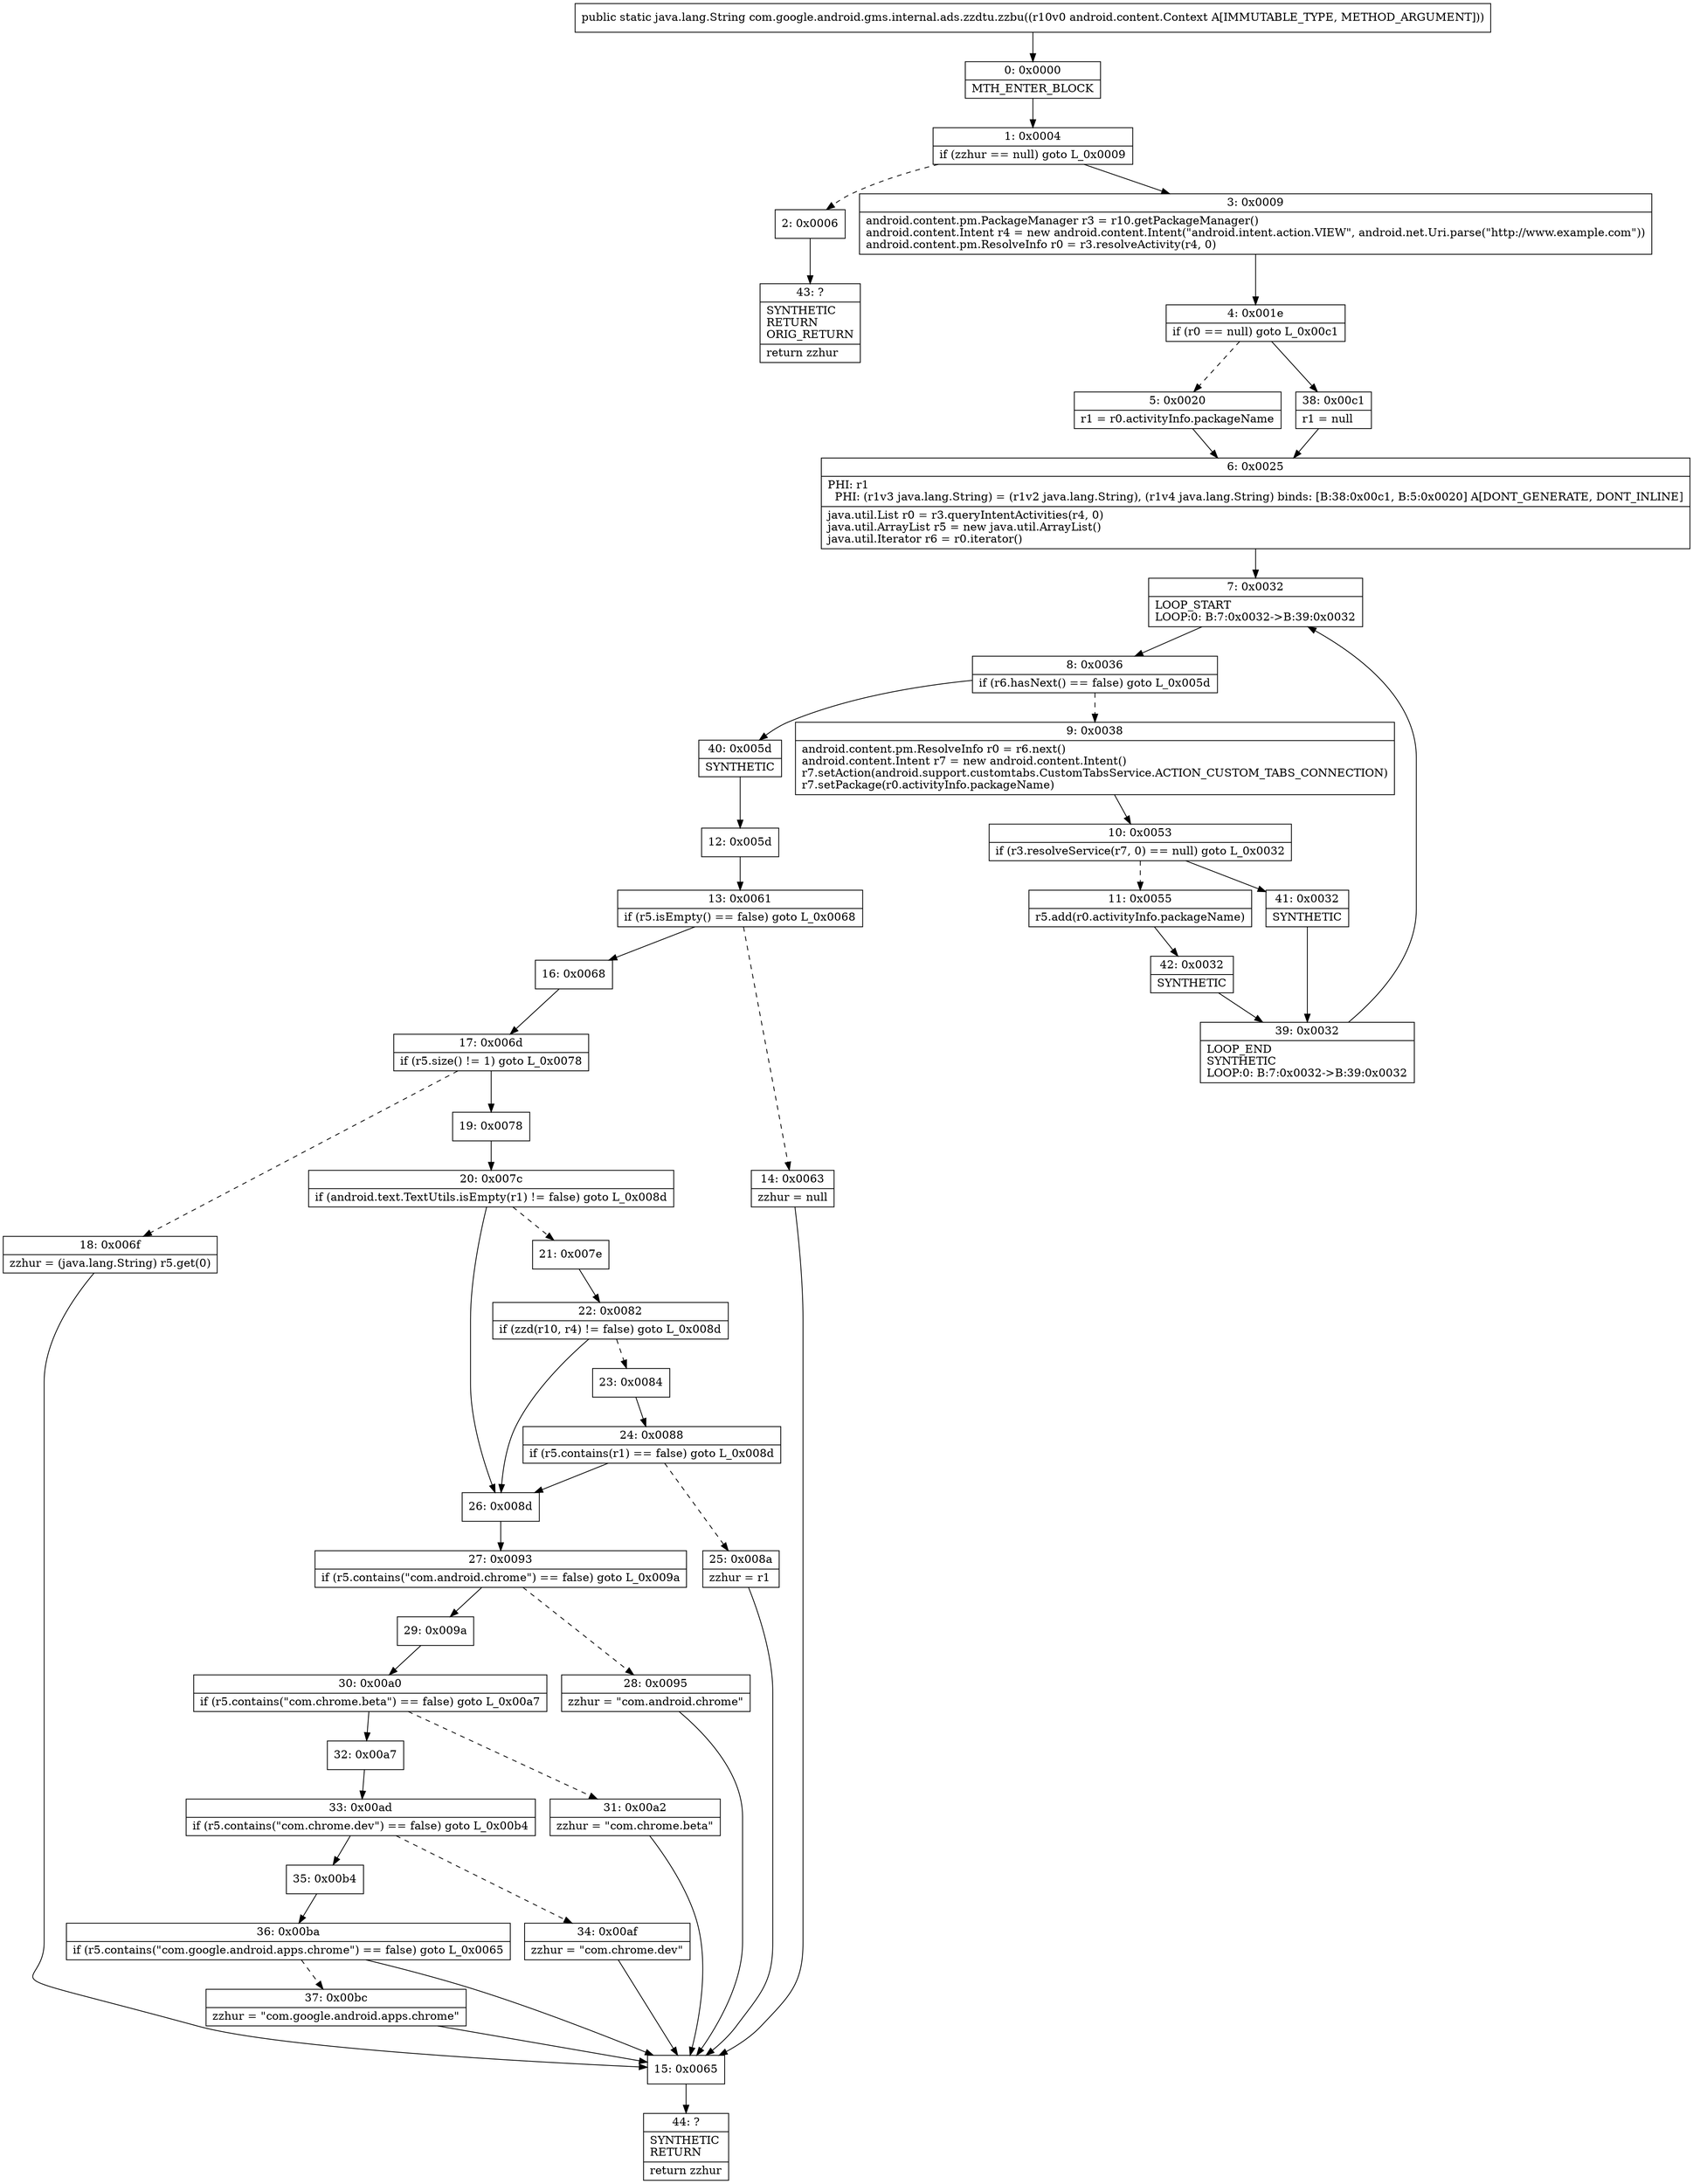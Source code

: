 digraph "CFG forcom.google.android.gms.internal.ads.zzdtu.zzbu(Landroid\/content\/Context;)Ljava\/lang\/String;" {
Node_0 [shape=record,label="{0\:\ 0x0000|MTH_ENTER_BLOCK\l}"];
Node_1 [shape=record,label="{1\:\ 0x0004|if (zzhur == null) goto L_0x0009\l}"];
Node_2 [shape=record,label="{2\:\ 0x0006}"];
Node_3 [shape=record,label="{3\:\ 0x0009|android.content.pm.PackageManager r3 = r10.getPackageManager()\landroid.content.Intent r4 = new android.content.Intent(\"android.intent.action.VIEW\", android.net.Uri.parse(\"http:\/\/www.example.com\"))\landroid.content.pm.ResolveInfo r0 = r3.resolveActivity(r4, 0)\l}"];
Node_4 [shape=record,label="{4\:\ 0x001e|if (r0 == null) goto L_0x00c1\l}"];
Node_5 [shape=record,label="{5\:\ 0x0020|r1 = r0.activityInfo.packageName\l}"];
Node_6 [shape=record,label="{6\:\ 0x0025|PHI: r1 \l  PHI: (r1v3 java.lang.String) = (r1v2 java.lang.String), (r1v4 java.lang.String) binds: [B:38:0x00c1, B:5:0x0020] A[DONT_GENERATE, DONT_INLINE]\l|java.util.List r0 = r3.queryIntentActivities(r4, 0)\ljava.util.ArrayList r5 = new java.util.ArrayList()\ljava.util.Iterator r6 = r0.iterator()\l}"];
Node_7 [shape=record,label="{7\:\ 0x0032|LOOP_START\lLOOP:0: B:7:0x0032\-\>B:39:0x0032\l}"];
Node_8 [shape=record,label="{8\:\ 0x0036|if (r6.hasNext() == false) goto L_0x005d\l}"];
Node_9 [shape=record,label="{9\:\ 0x0038|android.content.pm.ResolveInfo r0 = r6.next()\landroid.content.Intent r7 = new android.content.Intent()\lr7.setAction(android.support.customtabs.CustomTabsService.ACTION_CUSTOM_TABS_CONNECTION)\lr7.setPackage(r0.activityInfo.packageName)\l}"];
Node_10 [shape=record,label="{10\:\ 0x0053|if (r3.resolveService(r7, 0) == null) goto L_0x0032\l}"];
Node_11 [shape=record,label="{11\:\ 0x0055|r5.add(r0.activityInfo.packageName)\l}"];
Node_12 [shape=record,label="{12\:\ 0x005d}"];
Node_13 [shape=record,label="{13\:\ 0x0061|if (r5.isEmpty() == false) goto L_0x0068\l}"];
Node_14 [shape=record,label="{14\:\ 0x0063|zzhur = null\l}"];
Node_15 [shape=record,label="{15\:\ 0x0065}"];
Node_16 [shape=record,label="{16\:\ 0x0068}"];
Node_17 [shape=record,label="{17\:\ 0x006d|if (r5.size() != 1) goto L_0x0078\l}"];
Node_18 [shape=record,label="{18\:\ 0x006f|zzhur = (java.lang.String) r5.get(0)\l}"];
Node_19 [shape=record,label="{19\:\ 0x0078}"];
Node_20 [shape=record,label="{20\:\ 0x007c|if (android.text.TextUtils.isEmpty(r1) != false) goto L_0x008d\l}"];
Node_21 [shape=record,label="{21\:\ 0x007e}"];
Node_22 [shape=record,label="{22\:\ 0x0082|if (zzd(r10, r4) != false) goto L_0x008d\l}"];
Node_23 [shape=record,label="{23\:\ 0x0084}"];
Node_24 [shape=record,label="{24\:\ 0x0088|if (r5.contains(r1) == false) goto L_0x008d\l}"];
Node_25 [shape=record,label="{25\:\ 0x008a|zzhur = r1\l}"];
Node_26 [shape=record,label="{26\:\ 0x008d}"];
Node_27 [shape=record,label="{27\:\ 0x0093|if (r5.contains(\"com.android.chrome\") == false) goto L_0x009a\l}"];
Node_28 [shape=record,label="{28\:\ 0x0095|zzhur = \"com.android.chrome\"\l}"];
Node_29 [shape=record,label="{29\:\ 0x009a}"];
Node_30 [shape=record,label="{30\:\ 0x00a0|if (r5.contains(\"com.chrome.beta\") == false) goto L_0x00a7\l}"];
Node_31 [shape=record,label="{31\:\ 0x00a2|zzhur = \"com.chrome.beta\"\l}"];
Node_32 [shape=record,label="{32\:\ 0x00a7}"];
Node_33 [shape=record,label="{33\:\ 0x00ad|if (r5.contains(\"com.chrome.dev\") == false) goto L_0x00b4\l}"];
Node_34 [shape=record,label="{34\:\ 0x00af|zzhur = \"com.chrome.dev\"\l}"];
Node_35 [shape=record,label="{35\:\ 0x00b4}"];
Node_36 [shape=record,label="{36\:\ 0x00ba|if (r5.contains(\"com.google.android.apps.chrome\") == false) goto L_0x0065\l}"];
Node_37 [shape=record,label="{37\:\ 0x00bc|zzhur = \"com.google.android.apps.chrome\"\l}"];
Node_38 [shape=record,label="{38\:\ 0x00c1|r1 = null\l}"];
Node_39 [shape=record,label="{39\:\ 0x0032|LOOP_END\lSYNTHETIC\lLOOP:0: B:7:0x0032\-\>B:39:0x0032\l}"];
Node_40 [shape=record,label="{40\:\ 0x005d|SYNTHETIC\l}"];
Node_41 [shape=record,label="{41\:\ 0x0032|SYNTHETIC\l}"];
Node_42 [shape=record,label="{42\:\ 0x0032|SYNTHETIC\l}"];
Node_43 [shape=record,label="{43\:\ ?|SYNTHETIC\lRETURN\lORIG_RETURN\l|return zzhur\l}"];
Node_44 [shape=record,label="{44\:\ ?|SYNTHETIC\lRETURN\l|return zzhur\l}"];
MethodNode[shape=record,label="{public static java.lang.String com.google.android.gms.internal.ads.zzdtu.zzbu((r10v0 android.content.Context A[IMMUTABLE_TYPE, METHOD_ARGUMENT])) }"];
MethodNode -> Node_0;
Node_0 -> Node_1;
Node_1 -> Node_2[style=dashed];
Node_1 -> Node_3;
Node_2 -> Node_43;
Node_3 -> Node_4;
Node_4 -> Node_5[style=dashed];
Node_4 -> Node_38;
Node_5 -> Node_6;
Node_6 -> Node_7;
Node_7 -> Node_8;
Node_8 -> Node_9[style=dashed];
Node_8 -> Node_40;
Node_9 -> Node_10;
Node_10 -> Node_11[style=dashed];
Node_10 -> Node_41;
Node_11 -> Node_42;
Node_12 -> Node_13;
Node_13 -> Node_14[style=dashed];
Node_13 -> Node_16;
Node_14 -> Node_15;
Node_15 -> Node_44;
Node_16 -> Node_17;
Node_17 -> Node_18[style=dashed];
Node_17 -> Node_19;
Node_18 -> Node_15;
Node_19 -> Node_20;
Node_20 -> Node_21[style=dashed];
Node_20 -> Node_26;
Node_21 -> Node_22;
Node_22 -> Node_23[style=dashed];
Node_22 -> Node_26;
Node_23 -> Node_24;
Node_24 -> Node_25[style=dashed];
Node_24 -> Node_26;
Node_25 -> Node_15;
Node_26 -> Node_27;
Node_27 -> Node_28[style=dashed];
Node_27 -> Node_29;
Node_28 -> Node_15;
Node_29 -> Node_30;
Node_30 -> Node_31[style=dashed];
Node_30 -> Node_32;
Node_31 -> Node_15;
Node_32 -> Node_33;
Node_33 -> Node_34[style=dashed];
Node_33 -> Node_35;
Node_34 -> Node_15;
Node_35 -> Node_36;
Node_36 -> Node_15;
Node_36 -> Node_37[style=dashed];
Node_37 -> Node_15;
Node_38 -> Node_6;
Node_39 -> Node_7;
Node_40 -> Node_12;
Node_41 -> Node_39;
Node_42 -> Node_39;
}


